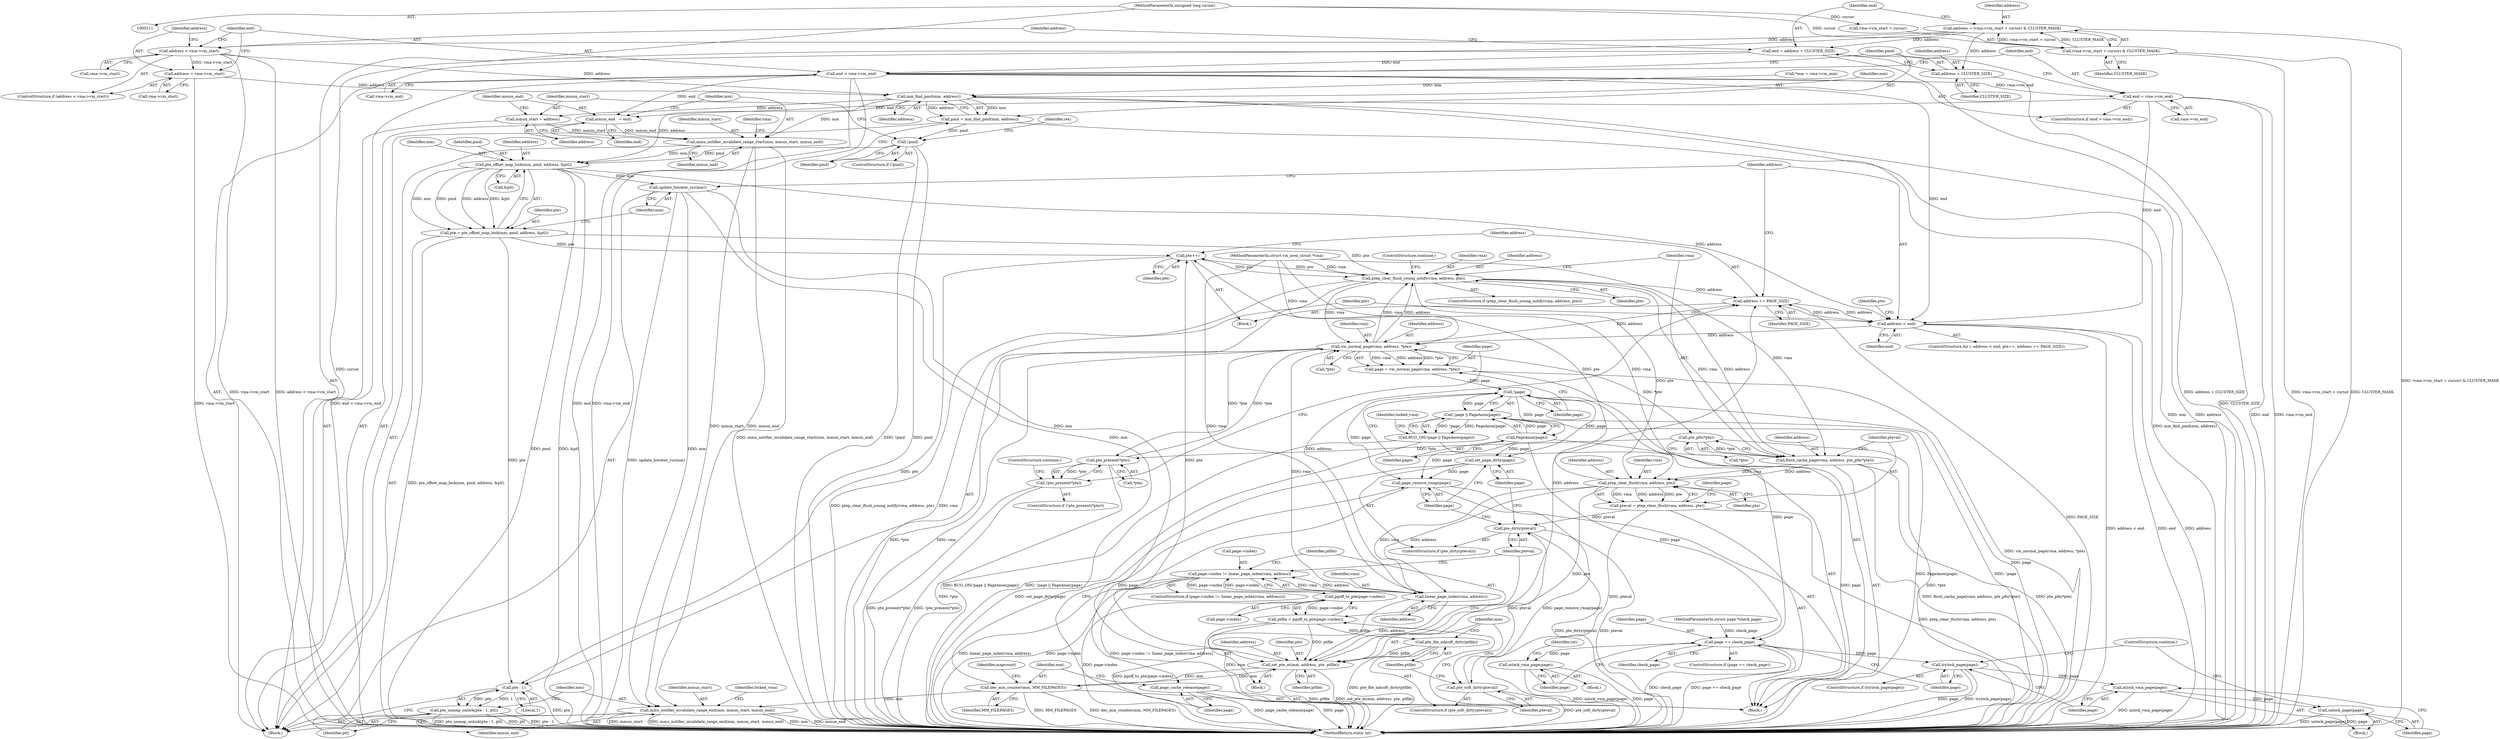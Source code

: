 digraph "0_linux_57e68e9cd65b4b8eb4045a1e0d0746458502554c_1@integer" {
"1000140" [label="(Call,address = (vma->vm_start + cursor) & CLUSTER_MASK)"];
"1000142" [label="(Call,(vma->vm_start + cursor) & CLUSTER_MASK)"];
"1000112" [label="(MethodParameterIn,unsigned long cursor)"];
"1000149" [label="(Call,end = address + CLUSTER_SIZE)"];
"1000166" [label="(Call,end > vma->vm_end)"];
"1000171" [label="(Call,end = vma->vm_end)"];
"1000189" [label="(Call,mmun_end   = end)"];
"1000192" [label="(Call,mmu_notifier_invalidate_range_start(mm, mmun_start, mmun_end))"];
"1000224" [label="(Call,pte_offset_map_lock(mm, pmd, address, &ptl))"];
"1000222" [label="(Call,pte = pte_offset_map_lock(mm, pmd, address, &ptl))"];
"1000237" [label="(Call,pte++)"];
"1000286" [label="(Call,ptep_clear_flush_young_notify(vma, address, pte))"];
"1000239" [label="(Call,address += PAGE_SIZE)"];
"1000233" [label="(Call,address < end)"];
"1000251" [label="(Call,vm_normal_page(vma, address, *pte))"];
"1000245" [label="(Call,pte_present(*pte))"];
"1000244" [label="(Call,!pte_present(*pte))"];
"1000249" [label="(Call,page = vm_normal_page(vma, address, *pte))"];
"1000258" [label="(Call,!page)"];
"1000257" [label="(Call,!page || PageAnon(page))"];
"1000256" [label="(Call,BUG_ON(!page || PageAnon(page)))"];
"1000260" [label="(Call,PageAnon(page))"];
"1000266" [label="(Call,page == check_page)"];
"1000270" [label="(Call,mlock_vma_page(page))"];
"1000277" [label="(Call,trylock_page(page))"];
"1000280" [label="(Call,mlock_vma_page(page))"];
"1000282" [label="(Call,unlock_page(page))"];
"1000332" [label="(Call,set_page_dirty(page))"];
"1000334" [label="(Call,page_remove_rmap(page))"];
"1000336" [label="(Call,page_cache_release(page))"];
"1000294" [label="(Call,pte_pfn(*pte))"];
"1000291" [label="(Call,flush_cache_page(vma, address, pte_pfn(*pte)))"];
"1000299" [label="(Call,ptep_clear_flush(vma, address, pte))"];
"1000297" [label="(Call,pteval = ptep_clear_flush(vma, address, pte))"];
"1000320" [label="(Call,pte_soft_dirty(pteval))"];
"1000330" [label="(Call,pte_dirty(pteval))"];
"1000308" [label="(Call,linear_page_index(vma, address))"];
"1000304" [label="(Call,page->index != linear_page_index(vma, address))"];
"1000315" [label="(Call,pgoff_to_pte(page->index))"];
"1000313" [label="(Call,ptfile = pgoff_to_pte(page->index))"];
"1000322" [label="(Call,pte_file_mksoft_dirty(ptfile))"];
"1000324" [label="(Call,set_pte_at(mm, address, pte, ptfile))"];
"1000338" [label="(Call,dec_mm_counter(mm, MM_FILEPAGES))"];
"1000349" [label="(Call,mmu_notifier_invalidate_range_end(mm, mmun_start, mmun_end))"];
"1000345" [label="(Call,pte - 1)"];
"1000344" [label="(Call,pte_unmap_unlock(pte - 1, ptl))"];
"1000230" [label="(Call,update_hiwater_rss(mm))"];
"1000151" [label="(Call,address + CLUSTER_SIZE)"];
"1000155" [label="(Call,address < vma->vm_start)"];
"1000160" [label="(Call,address = vma->vm_start)"];
"1000178" [label="(Call,mm_find_pmd(mm, address))"];
"1000176" [label="(Call,pmd = mm_find_pmd(mm, address))"];
"1000182" [label="(Call,!pmd)"];
"1000186" [label="(Call,mmun_start = address)"];
"1000345" [label="(Call,pte - 1)"];
"1000195" [label="(Identifier,mmun_end)"];
"1000340" [label="(Identifier,MM_FILEPAGES)"];
"1000225" [label="(Identifier,mm)"];
"1000276" [label="(ControlStructure,if (trylock_page(page)))"];
"1000364" [label="(MethodReturn,static int)"];
"1000172" [label="(Identifier,end)"];
"1000281" [label="(Identifier,page)"];
"1000178" [label="(Call,mm_find_pmd(mm, address))"];
"1000270" [label="(Call,mlock_vma_page(page))"];
"1000234" [label="(Identifier,address)"];
"1000268" [label="(Identifier,check_page)"];
"1000180" [label="(Identifier,address)"];
"1000251" [label="(Call,vm_normal_page(vma, address, *pte))"];
"1000162" [label="(Call,vma->vm_start)"];
"1000248" [label="(ControlStructure,continue;)"];
"1000314" [label="(Identifier,ptfile)"];
"1000242" [label="(Block,)"];
"1000116" [label="(Block,)"];
"1000194" [label="(Identifier,mmun_start)"];
"1000334" [label="(Call,page_remove_rmap(page))"];
"1000271" [label="(Identifier,page)"];
"1000351" [label="(Identifier,mmun_start)"];
"1000176" [label="(Call,pmd = mm_find_pmd(mm, address))"];
"1000263" [label="(Identifier,locked_vma)"];
"1000260" [label="(Call,PageAnon(page))"];
"1000150" [label="(Identifier,end)"];
"1000280" [label="(Call,mlock_vma_page(page))"];
"1000253" [label="(Identifier,address)"];
"1000188" [label="(Identifier,address)"];
"1000181" [label="(ControlStructure,if (!pmd))"];
"1000311" [label="(Block,)"];
"1000321" [label="(Identifier,pteval)"];
"1000256" [label="(Call,BUG_ON(!page || PageAnon(page)))"];
"1000226" [label="(Identifier,pmd)"];
"1000285" [label="(ControlStructure,if (ptep_clear_flush_young_notify(vma, address, pte)))"];
"1000224" [label="(Call,pte_offset_map_lock(mm, pmd, address, &ptl))"];
"1000154" [label="(ControlStructure,if (address < vma->vm_start))"];
"1000182" [label="(Call,!pmd)"];
"1000320" [label="(Call,pte_soft_dirty(pteval))"];
"1000152" [label="(Identifier,address)"];
"1000246" [label="(Call,*pte)"];
"1000243" [label="(ControlStructure,if (!pte_present(*pte)))"];
"1000316" [label="(Call,page->index)"];
"1000165" [label="(ControlStructure,if (end > vma->vm_end))"];
"1000240" [label="(Identifier,address)"];
"1000309" [label="(Identifier,vma)"];
"1000331" [label="(Identifier,pteval)"];
"1000247" [label="(Identifier,pte)"];
"1000222" [label="(Call,pte = pte_offset_map_lock(mm, pmd, address, &ptl))"];
"1000279" [label="(Block,)"];
"1000289" [label="(Identifier,pte)"];
"1000193" [label="(Identifier,mm)"];
"1000151" [label="(Call,address + CLUSTER_SIZE)"];
"1000313" [label="(Call,ptfile = pgoff_to_pte(page->index))"];
"1000148" [label="(Identifier,CLUSTER_MASK)"];
"1000239" [label="(Call,address += PAGE_SIZE)"];
"1000319" [label="(ControlStructure,if (pte_soft_dirty(pteval)))"];
"1000326" [label="(Identifier,address)"];
"1000177" [label="(Identifier,pmd)"];
"1000168" [label="(Call,vma->vm_end)"];
"1000115" [label="(MethodParameterIn,struct page *check_page)"];
"1000161" [label="(Identifier,address)"];
"1000304" [label="(Call,page->index != linear_page_index(vma, address))"];
"1000286" [label="(Call,ptep_clear_flush_young_notify(vma, address, pte))"];
"1000156" [label="(Identifier,address)"];
"1000269" [label="(Block,)"];
"1000227" [label="(Identifier,address)"];
"1000273" [label="(Identifier,ret)"];
"1000149" [label="(Call,end = address + CLUSTER_SIZE)"];
"1000315" [label="(Call,pgoff_to_pte(page->index))"];
"1000267" [label="(Identifier,page)"];
"1000338" [label="(Call,dec_mm_counter(mm, MM_FILEPAGES))"];
"1000155" [label="(Call,address < vma->vm_start)"];
"1000250" [label="(Identifier,page)"];
"1000297" [label="(Call,pteval = ptep_clear_flush(vma, address, pte))"];
"1000350" [label="(Identifier,mm)"];
"1000328" [label="(Identifier,ptfile)"];
"1000191" [label="(Identifier,end)"];
"1000295" [label="(Call,*pte)"];
"1000327" [label="(Identifier,pte)"];
"1000192" [label="(Call,mmu_notifier_invalidate_range_start(mm, mmun_start, mmun_end))"];
"1000332" [label="(Call,set_page_dirty(page))"];
"1000278" [label="(Identifier,page)"];
"1000333" [label="(Identifier,page)"];
"1000153" [label="(Identifier,CLUSTER_SIZE)"];
"1000228" [label="(Call,&ptl)"];
"1000236" [label="(Block,)"];
"1000230" [label="(Call,update_hiwater_rss(mm))"];
"1000277" [label="(Call,trylock_page(page))"];
"1000187" [label="(Identifier,mmun_start)"];
"1000343" [label="(Identifier,mapcount)"];
"1000233" [label="(Call,address < end)"];
"1000294" [label="(Call,pte_pfn(*pte))"];
"1000282" [label="(Call,unlock_page(page))"];
"1000305" [label="(Call,page->index)"];
"1000292" [label="(Identifier,vma)"];
"1000232" [label="(ControlStructure,for (; address < end; pte++, address += PAGE_SIZE))"];
"1000335" [label="(Identifier,page)"];
"1000112" [label="(MethodParameterIn,unsigned long cursor)"];
"1000140" [label="(Call,address = (vma->vm_start + cursor) & CLUSTER_MASK)"];
"1000245" [label="(Call,pte_present(*pte))"];
"1000324" [label="(Call,set_pte_at(mm, address, pte, ptfile))"];
"1000171" [label="(Call,end = vma->vm_end)"];
"1000266" [label="(Call,page == check_page)"];
"1000235" [label="(Identifier,end)"];
"1000325" [label="(Identifier,mm)"];
"1000308" [label="(Call,linear_page_index(vma, address))"];
"1000238" [label="(Identifier,pte)"];
"1000118" [label="(Call,*mm = vma->vm_mm)"];
"1000261" [label="(Identifier,page)"];
"1000249" [label="(Call,page = vm_normal_page(vma, address, *pte))"];
"1000244" [label="(Call,!pte_present(*pte))"];
"1000166" [label="(Call,end > vma->vm_end)"];
"1000348" [label="(Identifier,ptl)"];
"1000143" [label="(Call,vma->vm_start + cursor)"];
"1000339" [label="(Identifier,mm)"];
"1000186" [label="(Call,mmun_start = address)"];
"1000293" [label="(Identifier,address)"];
"1000300" [label="(Identifier,vma)"];
"1000190" [label="(Identifier,mmun_end)"];
"1000258" [label="(Call,!page)"];
"1000283" [label="(Identifier,page)"];
"1000306" [label="(Identifier,page)"];
"1000160" [label="(Call,address = vma->vm_start)"];
"1000241" [label="(Identifier,PAGE_SIZE)"];
"1000301" [label="(Identifier,address)"];
"1000346" [label="(Identifier,pte)"];
"1000223" [label="(Identifier,pte)"];
"1000322" [label="(Call,pte_file_mksoft_dirty(ptfile))"];
"1000349" [label="(Call,mmu_notifier_invalidate_range_end(mm, mmun_start, mmun_end))"];
"1000185" [label="(Identifier,ret)"];
"1000330" [label="(Call,pte_dirty(pteval))"];
"1000354" [label="(Identifier,locked_vma)"];
"1000157" [label="(Call,vma->vm_start)"];
"1000179" [label="(Identifier,mm)"];
"1000329" [label="(ControlStructure,if (pte_dirty(pteval)))"];
"1000183" [label="(Identifier,pmd)"];
"1000290" [label="(ControlStructure,continue;)"];
"1000114" [label="(MethodParameterIn,struct vm_area_struct *vma)"];
"1000352" [label="(Identifier,mmun_end)"];
"1000231" [label="(Identifier,mm)"];
"1000336" [label="(Call,page_cache_release(page))"];
"1000201" [label="(Identifier,vma)"];
"1000291" [label="(Call,flush_cache_page(vma, address, pte_pfn(*pte)))"];
"1000299" [label="(Call,ptep_clear_flush(vma, address, pte))"];
"1000298" [label="(Identifier,pteval)"];
"1000265" [label="(ControlStructure,if (page == check_page))"];
"1000310" [label="(Identifier,address)"];
"1000303" [label="(ControlStructure,if (page->index != linear_page_index(vma, address)))"];
"1000259" [label="(Identifier,page)"];
"1000323" [label="(Identifier,ptfile)"];
"1000284" [label="(ControlStructure,continue;)"];
"1000337" [label="(Identifier,page)"];
"1000237" [label="(Call,pte++)"];
"1000142" [label="(Call,(vma->vm_start + cursor) & CLUSTER_MASK)"];
"1000344" [label="(Call,pte_unmap_unlock(pte - 1, ptl))"];
"1000252" [label="(Identifier,vma)"];
"1000347" [label="(Literal,1)"];
"1000141" [label="(Identifier,address)"];
"1000302" [label="(Identifier,pte)"];
"1000254" [label="(Call,*pte)"];
"1000257" [label="(Call,!page || PageAnon(page))"];
"1000189" [label="(Call,mmun_end   = end)"];
"1000173" [label="(Call,vma->vm_end)"];
"1000287" [label="(Identifier,vma)"];
"1000167" [label="(Identifier,end)"];
"1000288" [label="(Identifier,address)"];
"1000140" -> "1000116"  [label="AST: "];
"1000140" -> "1000142"  [label="CFG: "];
"1000141" -> "1000140"  [label="AST: "];
"1000142" -> "1000140"  [label="AST: "];
"1000150" -> "1000140"  [label="CFG: "];
"1000140" -> "1000364"  [label="DDG: (vma->vm_start + cursor) & CLUSTER_MASK"];
"1000142" -> "1000140"  [label="DDG: vma->vm_start + cursor"];
"1000142" -> "1000140"  [label="DDG: CLUSTER_MASK"];
"1000140" -> "1000149"  [label="DDG: address"];
"1000140" -> "1000151"  [label="DDG: address"];
"1000140" -> "1000155"  [label="DDG: address"];
"1000142" -> "1000148"  [label="CFG: "];
"1000143" -> "1000142"  [label="AST: "];
"1000148" -> "1000142"  [label="AST: "];
"1000142" -> "1000364"  [label="DDG: CLUSTER_MASK"];
"1000142" -> "1000364"  [label="DDG: vma->vm_start + cursor"];
"1000112" -> "1000142"  [label="DDG: cursor"];
"1000112" -> "1000111"  [label="AST: "];
"1000112" -> "1000364"  [label="DDG: cursor"];
"1000112" -> "1000143"  [label="DDG: cursor"];
"1000149" -> "1000116"  [label="AST: "];
"1000149" -> "1000151"  [label="CFG: "];
"1000150" -> "1000149"  [label="AST: "];
"1000151" -> "1000149"  [label="AST: "];
"1000156" -> "1000149"  [label="CFG: "];
"1000149" -> "1000364"  [label="DDG: address + CLUSTER_SIZE"];
"1000149" -> "1000166"  [label="DDG: end"];
"1000166" -> "1000165"  [label="AST: "];
"1000166" -> "1000168"  [label="CFG: "];
"1000167" -> "1000166"  [label="AST: "];
"1000168" -> "1000166"  [label="AST: "];
"1000172" -> "1000166"  [label="CFG: "];
"1000177" -> "1000166"  [label="CFG: "];
"1000166" -> "1000364"  [label="DDG: vma->vm_end"];
"1000166" -> "1000364"  [label="DDG: end > vma->vm_end"];
"1000166" -> "1000364"  [label="DDG: end"];
"1000166" -> "1000171"  [label="DDG: vma->vm_end"];
"1000166" -> "1000189"  [label="DDG: end"];
"1000166" -> "1000233"  [label="DDG: end"];
"1000171" -> "1000165"  [label="AST: "];
"1000171" -> "1000173"  [label="CFG: "];
"1000172" -> "1000171"  [label="AST: "];
"1000173" -> "1000171"  [label="AST: "];
"1000177" -> "1000171"  [label="CFG: "];
"1000171" -> "1000364"  [label="DDG: end"];
"1000171" -> "1000364"  [label="DDG: vma->vm_end"];
"1000171" -> "1000189"  [label="DDG: end"];
"1000171" -> "1000233"  [label="DDG: end"];
"1000189" -> "1000116"  [label="AST: "];
"1000189" -> "1000191"  [label="CFG: "];
"1000190" -> "1000189"  [label="AST: "];
"1000191" -> "1000189"  [label="AST: "];
"1000193" -> "1000189"  [label="CFG: "];
"1000189" -> "1000192"  [label="DDG: mmun_end"];
"1000192" -> "1000116"  [label="AST: "];
"1000192" -> "1000195"  [label="CFG: "];
"1000193" -> "1000192"  [label="AST: "];
"1000194" -> "1000192"  [label="AST: "];
"1000195" -> "1000192"  [label="AST: "];
"1000201" -> "1000192"  [label="CFG: "];
"1000192" -> "1000364"  [label="DDG: mmu_notifier_invalidate_range_start(mm, mmun_start, mmun_end)"];
"1000178" -> "1000192"  [label="DDG: mm"];
"1000186" -> "1000192"  [label="DDG: mmun_start"];
"1000192" -> "1000224"  [label="DDG: mm"];
"1000192" -> "1000349"  [label="DDG: mmun_start"];
"1000192" -> "1000349"  [label="DDG: mmun_end"];
"1000224" -> "1000222"  [label="AST: "];
"1000224" -> "1000228"  [label="CFG: "];
"1000225" -> "1000224"  [label="AST: "];
"1000226" -> "1000224"  [label="AST: "];
"1000227" -> "1000224"  [label="AST: "];
"1000228" -> "1000224"  [label="AST: "];
"1000222" -> "1000224"  [label="CFG: "];
"1000224" -> "1000364"  [label="DDG: pmd"];
"1000224" -> "1000364"  [label="DDG: &ptl"];
"1000224" -> "1000222"  [label="DDG: mm"];
"1000224" -> "1000222"  [label="DDG: pmd"];
"1000224" -> "1000222"  [label="DDG: address"];
"1000224" -> "1000222"  [label="DDG: &ptl"];
"1000182" -> "1000224"  [label="DDG: pmd"];
"1000178" -> "1000224"  [label="DDG: address"];
"1000224" -> "1000230"  [label="DDG: mm"];
"1000224" -> "1000233"  [label="DDG: address"];
"1000222" -> "1000116"  [label="AST: "];
"1000223" -> "1000222"  [label="AST: "];
"1000231" -> "1000222"  [label="CFG: "];
"1000222" -> "1000364"  [label="DDG: pte_offset_map_lock(mm, pmd, address, &ptl)"];
"1000222" -> "1000237"  [label="DDG: pte"];
"1000222" -> "1000286"  [label="DDG: pte"];
"1000222" -> "1000345"  [label="DDG: pte"];
"1000237" -> "1000236"  [label="AST: "];
"1000237" -> "1000238"  [label="CFG: "];
"1000238" -> "1000237"  [label="AST: "];
"1000240" -> "1000237"  [label="CFG: "];
"1000286" -> "1000237"  [label="DDG: pte"];
"1000299" -> "1000237"  [label="DDG: pte"];
"1000324" -> "1000237"  [label="DDG: pte"];
"1000237" -> "1000286"  [label="DDG: pte"];
"1000237" -> "1000345"  [label="DDG: pte"];
"1000286" -> "1000285"  [label="AST: "];
"1000286" -> "1000289"  [label="CFG: "];
"1000287" -> "1000286"  [label="AST: "];
"1000288" -> "1000286"  [label="AST: "];
"1000289" -> "1000286"  [label="AST: "];
"1000290" -> "1000286"  [label="CFG: "];
"1000292" -> "1000286"  [label="CFG: "];
"1000286" -> "1000364"  [label="DDG: ptep_clear_flush_young_notify(vma, address, pte)"];
"1000286" -> "1000364"  [label="DDG: vma"];
"1000286" -> "1000239"  [label="DDG: address"];
"1000286" -> "1000251"  [label="DDG: vma"];
"1000251" -> "1000286"  [label="DDG: vma"];
"1000251" -> "1000286"  [label="DDG: address"];
"1000114" -> "1000286"  [label="DDG: vma"];
"1000286" -> "1000291"  [label="DDG: vma"];
"1000286" -> "1000291"  [label="DDG: address"];
"1000286" -> "1000299"  [label="DDG: pte"];
"1000239" -> "1000236"  [label="AST: "];
"1000239" -> "1000241"  [label="CFG: "];
"1000240" -> "1000239"  [label="AST: "];
"1000241" -> "1000239"  [label="AST: "];
"1000234" -> "1000239"  [label="CFG: "];
"1000239" -> "1000364"  [label="DDG: PAGE_SIZE"];
"1000239" -> "1000233"  [label="DDG: address"];
"1000251" -> "1000239"  [label="DDG: address"];
"1000324" -> "1000239"  [label="DDG: address"];
"1000308" -> "1000239"  [label="DDG: address"];
"1000233" -> "1000239"  [label="DDG: address"];
"1000233" -> "1000232"  [label="AST: "];
"1000233" -> "1000235"  [label="CFG: "];
"1000234" -> "1000233"  [label="AST: "];
"1000235" -> "1000233"  [label="AST: "];
"1000247" -> "1000233"  [label="CFG: "];
"1000346" -> "1000233"  [label="CFG: "];
"1000233" -> "1000364"  [label="DDG: address < end"];
"1000233" -> "1000364"  [label="DDG: end"];
"1000233" -> "1000364"  [label="DDG: address"];
"1000233" -> "1000251"  [label="DDG: address"];
"1000251" -> "1000249"  [label="AST: "];
"1000251" -> "1000254"  [label="CFG: "];
"1000252" -> "1000251"  [label="AST: "];
"1000253" -> "1000251"  [label="AST: "];
"1000254" -> "1000251"  [label="AST: "];
"1000249" -> "1000251"  [label="CFG: "];
"1000251" -> "1000364"  [label="DDG: *pte"];
"1000251" -> "1000364"  [label="DDG: vma"];
"1000251" -> "1000245"  [label="DDG: *pte"];
"1000251" -> "1000249"  [label="DDG: vma"];
"1000251" -> "1000249"  [label="DDG: address"];
"1000251" -> "1000249"  [label="DDG: *pte"];
"1000308" -> "1000251"  [label="DDG: vma"];
"1000114" -> "1000251"  [label="DDG: vma"];
"1000245" -> "1000251"  [label="DDG: *pte"];
"1000251" -> "1000294"  [label="DDG: *pte"];
"1000245" -> "1000244"  [label="AST: "];
"1000245" -> "1000246"  [label="CFG: "];
"1000246" -> "1000245"  [label="AST: "];
"1000244" -> "1000245"  [label="CFG: "];
"1000245" -> "1000364"  [label="DDG: *pte"];
"1000245" -> "1000244"  [label="DDG: *pte"];
"1000294" -> "1000245"  [label="DDG: *pte"];
"1000244" -> "1000243"  [label="AST: "];
"1000248" -> "1000244"  [label="CFG: "];
"1000250" -> "1000244"  [label="CFG: "];
"1000244" -> "1000364"  [label="DDG: !pte_present(*pte)"];
"1000244" -> "1000364"  [label="DDG: pte_present(*pte)"];
"1000249" -> "1000242"  [label="AST: "];
"1000250" -> "1000249"  [label="AST: "];
"1000259" -> "1000249"  [label="CFG: "];
"1000249" -> "1000364"  [label="DDG: vm_normal_page(vma, address, *pte)"];
"1000249" -> "1000258"  [label="DDG: page"];
"1000258" -> "1000257"  [label="AST: "];
"1000258" -> "1000259"  [label="CFG: "];
"1000259" -> "1000258"  [label="AST: "];
"1000261" -> "1000258"  [label="CFG: "];
"1000257" -> "1000258"  [label="CFG: "];
"1000258" -> "1000364"  [label="DDG: page"];
"1000258" -> "1000257"  [label="DDG: page"];
"1000258" -> "1000260"  [label="DDG: page"];
"1000258" -> "1000266"  [label="DDG: page"];
"1000258" -> "1000332"  [label="DDG: page"];
"1000258" -> "1000334"  [label="DDG: page"];
"1000257" -> "1000256"  [label="AST: "];
"1000257" -> "1000260"  [label="CFG: "];
"1000260" -> "1000257"  [label="AST: "];
"1000256" -> "1000257"  [label="CFG: "];
"1000257" -> "1000364"  [label="DDG: PageAnon(page)"];
"1000257" -> "1000364"  [label="DDG: !page"];
"1000257" -> "1000256"  [label="DDG: !page"];
"1000257" -> "1000256"  [label="DDG: PageAnon(page)"];
"1000260" -> "1000257"  [label="DDG: page"];
"1000256" -> "1000242"  [label="AST: "];
"1000263" -> "1000256"  [label="CFG: "];
"1000256" -> "1000364"  [label="DDG: !page || PageAnon(page)"];
"1000256" -> "1000364"  [label="DDG: BUG_ON(!page || PageAnon(page))"];
"1000260" -> "1000261"  [label="CFG: "];
"1000261" -> "1000260"  [label="AST: "];
"1000260" -> "1000364"  [label="DDG: page"];
"1000260" -> "1000266"  [label="DDG: page"];
"1000260" -> "1000332"  [label="DDG: page"];
"1000260" -> "1000334"  [label="DDG: page"];
"1000266" -> "1000265"  [label="AST: "];
"1000266" -> "1000268"  [label="CFG: "];
"1000267" -> "1000266"  [label="AST: "];
"1000268" -> "1000266"  [label="AST: "];
"1000271" -> "1000266"  [label="CFG: "];
"1000278" -> "1000266"  [label="CFG: "];
"1000266" -> "1000364"  [label="DDG: check_page"];
"1000266" -> "1000364"  [label="DDG: page == check_page"];
"1000115" -> "1000266"  [label="DDG: check_page"];
"1000266" -> "1000270"  [label="DDG: page"];
"1000266" -> "1000277"  [label="DDG: page"];
"1000270" -> "1000269"  [label="AST: "];
"1000270" -> "1000271"  [label="CFG: "];
"1000271" -> "1000270"  [label="AST: "];
"1000273" -> "1000270"  [label="CFG: "];
"1000270" -> "1000364"  [label="DDG: mlock_vma_page(page)"];
"1000270" -> "1000364"  [label="DDG: page"];
"1000277" -> "1000276"  [label="AST: "];
"1000277" -> "1000278"  [label="CFG: "];
"1000278" -> "1000277"  [label="AST: "];
"1000281" -> "1000277"  [label="CFG: "];
"1000284" -> "1000277"  [label="CFG: "];
"1000277" -> "1000364"  [label="DDG: page"];
"1000277" -> "1000364"  [label="DDG: trylock_page(page)"];
"1000277" -> "1000280"  [label="DDG: page"];
"1000280" -> "1000279"  [label="AST: "];
"1000280" -> "1000281"  [label="CFG: "];
"1000281" -> "1000280"  [label="AST: "];
"1000283" -> "1000280"  [label="CFG: "];
"1000280" -> "1000364"  [label="DDG: mlock_vma_page(page)"];
"1000280" -> "1000282"  [label="DDG: page"];
"1000282" -> "1000279"  [label="AST: "];
"1000282" -> "1000283"  [label="CFG: "];
"1000283" -> "1000282"  [label="AST: "];
"1000284" -> "1000282"  [label="CFG: "];
"1000282" -> "1000364"  [label="DDG: unlock_page(page)"];
"1000282" -> "1000364"  [label="DDG: page"];
"1000332" -> "1000329"  [label="AST: "];
"1000332" -> "1000333"  [label="CFG: "];
"1000333" -> "1000332"  [label="AST: "];
"1000335" -> "1000332"  [label="CFG: "];
"1000332" -> "1000364"  [label="DDG: set_page_dirty(page)"];
"1000332" -> "1000334"  [label="DDG: page"];
"1000334" -> "1000242"  [label="AST: "];
"1000334" -> "1000335"  [label="CFG: "];
"1000335" -> "1000334"  [label="AST: "];
"1000337" -> "1000334"  [label="CFG: "];
"1000334" -> "1000364"  [label="DDG: page_remove_rmap(page)"];
"1000334" -> "1000336"  [label="DDG: page"];
"1000336" -> "1000242"  [label="AST: "];
"1000336" -> "1000337"  [label="CFG: "];
"1000337" -> "1000336"  [label="AST: "];
"1000339" -> "1000336"  [label="CFG: "];
"1000336" -> "1000364"  [label="DDG: page_cache_release(page)"];
"1000336" -> "1000364"  [label="DDG: page"];
"1000294" -> "1000291"  [label="AST: "];
"1000294" -> "1000295"  [label="CFG: "];
"1000295" -> "1000294"  [label="AST: "];
"1000291" -> "1000294"  [label="CFG: "];
"1000294" -> "1000364"  [label="DDG: *pte"];
"1000294" -> "1000291"  [label="DDG: *pte"];
"1000291" -> "1000242"  [label="AST: "];
"1000292" -> "1000291"  [label="AST: "];
"1000293" -> "1000291"  [label="AST: "];
"1000298" -> "1000291"  [label="CFG: "];
"1000291" -> "1000364"  [label="DDG: flush_cache_page(vma, address, pte_pfn(*pte))"];
"1000291" -> "1000364"  [label="DDG: pte_pfn(*pte)"];
"1000114" -> "1000291"  [label="DDG: vma"];
"1000291" -> "1000299"  [label="DDG: vma"];
"1000291" -> "1000299"  [label="DDG: address"];
"1000299" -> "1000297"  [label="AST: "];
"1000299" -> "1000302"  [label="CFG: "];
"1000300" -> "1000299"  [label="AST: "];
"1000301" -> "1000299"  [label="AST: "];
"1000302" -> "1000299"  [label="AST: "];
"1000297" -> "1000299"  [label="CFG: "];
"1000299" -> "1000297"  [label="DDG: vma"];
"1000299" -> "1000297"  [label="DDG: address"];
"1000299" -> "1000297"  [label="DDG: pte"];
"1000114" -> "1000299"  [label="DDG: vma"];
"1000299" -> "1000308"  [label="DDG: vma"];
"1000299" -> "1000308"  [label="DDG: address"];
"1000299" -> "1000324"  [label="DDG: pte"];
"1000297" -> "1000242"  [label="AST: "];
"1000298" -> "1000297"  [label="AST: "];
"1000306" -> "1000297"  [label="CFG: "];
"1000297" -> "1000364"  [label="DDG: ptep_clear_flush(vma, address, pte)"];
"1000297" -> "1000320"  [label="DDG: pteval"];
"1000297" -> "1000330"  [label="DDG: pteval"];
"1000320" -> "1000319"  [label="AST: "];
"1000320" -> "1000321"  [label="CFG: "];
"1000321" -> "1000320"  [label="AST: "];
"1000323" -> "1000320"  [label="CFG: "];
"1000325" -> "1000320"  [label="CFG: "];
"1000320" -> "1000364"  [label="DDG: pte_soft_dirty(pteval)"];
"1000320" -> "1000330"  [label="DDG: pteval"];
"1000330" -> "1000329"  [label="AST: "];
"1000330" -> "1000331"  [label="CFG: "];
"1000331" -> "1000330"  [label="AST: "];
"1000333" -> "1000330"  [label="CFG: "];
"1000335" -> "1000330"  [label="CFG: "];
"1000330" -> "1000364"  [label="DDG: pteval"];
"1000330" -> "1000364"  [label="DDG: pte_dirty(pteval)"];
"1000308" -> "1000304"  [label="AST: "];
"1000308" -> "1000310"  [label="CFG: "];
"1000309" -> "1000308"  [label="AST: "];
"1000310" -> "1000308"  [label="AST: "];
"1000304" -> "1000308"  [label="CFG: "];
"1000308" -> "1000364"  [label="DDG: vma"];
"1000308" -> "1000304"  [label="DDG: vma"];
"1000308" -> "1000304"  [label="DDG: address"];
"1000114" -> "1000308"  [label="DDG: vma"];
"1000308" -> "1000324"  [label="DDG: address"];
"1000304" -> "1000303"  [label="AST: "];
"1000305" -> "1000304"  [label="AST: "];
"1000314" -> "1000304"  [label="CFG: "];
"1000331" -> "1000304"  [label="CFG: "];
"1000304" -> "1000364"  [label="DDG: page->index"];
"1000304" -> "1000364"  [label="DDG: page->index != linear_page_index(vma, address)"];
"1000304" -> "1000364"  [label="DDG: linear_page_index(vma, address)"];
"1000315" -> "1000304"  [label="DDG: page->index"];
"1000304" -> "1000315"  [label="DDG: page->index"];
"1000315" -> "1000313"  [label="AST: "];
"1000315" -> "1000316"  [label="CFG: "];
"1000316" -> "1000315"  [label="AST: "];
"1000313" -> "1000315"  [label="CFG: "];
"1000315" -> "1000364"  [label="DDG: page->index"];
"1000315" -> "1000313"  [label="DDG: page->index"];
"1000313" -> "1000311"  [label="AST: "];
"1000314" -> "1000313"  [label="AST: "];
"1000321" -> "1000313"  [label="CFG: "];
"1000313" -> "1000364"  [label="DDG: pgoff_to_pte(page->index)"];
"1000313" -> "1000322"  [label="DDG: ptfile"];
"1000313" -> "1000324"  [label="DDG: ptfile"];
"1000322" -> "1000319"  [label="AST: "];
"1000322" -> "1000323"  [label="CFG: "];
"1000323" -> "1000322"  [label="AST: "];
"1000325" -> "1000322"  [label="CFG: "];
"1000322" -> "1000364"  [label="DDG: pte_file_mksoft_dirty(ptfile)"];
"1000322" -> "1000324"  [label="DDG: ptfile"];
"1000324" -> "1000311"  [label="AST: "];
"1000324" -> "1000328"  [label="CFG: "];
"1000325" -> "1000324"  [label="AST: "];
"1000326" -> "1000324"  [label="AST: "];
"1000327" -> "1000324"  [label="AST: "];
"1000328" -> "1000324"  [label="AST: "];
"1000331" -> "1000324"  [label="CFG: "];
"1000324" -> "1000364"  [label="DDG: ptfile"];
"1000324" -> "1000364"  [label="DDG: set_pte_at(mm, address, pte, ptfile)"];
"1000338" -> "1000324"  [label="DDG: mm"];
"1000230" -> "1000324"  [label="DDG: mm"];
"1000324" -> "1000338"  [label="DDG: mm"];
"1000338" -> "1000242"  [label="AST: "];
"1000338" -> "1000340"  [label="CFG: "];
"1000339" -> "1000338"  [label="AST: "];
"1000340" -> "1000338"  [label="AST: "];
"1000343" -> "1000338"  [label="CFG: "];
"1000338" -> "1000364"  [label="DDG: dec_mm_counter(mm, MM_FILEPAGES)"];
"1000338" -> "1000364"  [label="DDG: MM_FILEPAGES"];
"1000230" -> "1000338"  [label="DDG: mm"];
"1000338" -> "1000349"  [label="DDG: mm"];
"1000349" -> "1000116"  [label="AST: "];
"1000349" -> "1000352"  [label="CFG: "];
"1000350" -> "1000349"  [label="AST: "];
"1000351" -> "1000349"  [label="AST: "];
"1000352" -> "1000349"  [label="AST: "];
"1000354" -> "1000349"  [label="CFG: "];
"1000349" -> "1000364"  [label="DDG: mmun_start"];
"1000349" -> "1000364"  [label="DDG: mmu_notifier_invalidate_range_end(mm, mmun_start, mmun_end)"];
"1000349" -> "1000364"  [label="DDG: mm"];
"1000349" -> "1000364"  [label="DDG: mmun_end"];
"1000230" -> "1000349"  [label="DDG: mm"];
"1000345" -> "1000344"  [label="AST: "];
"1000345" -> "1000347"  [label="CFG: "];
"1000346" -> "1000345"  [label="AST: "];
"1000347" -> "1000345"  [label="AST: "];
"1000348" -> "1000345"  [label="CFG: "];
"1000345" -> "1000364"  [label="DDG: pte"];
"1000345" -> "1000344"  [label="DDG: pte"];
"1000345" -> "1000344"  [label="DDG: 1"];
"1000344" -> "1000116"  [label="AST: "];
"1000344" -> "1000348"  [label="CFG: "];
"1000348" -> "1000344"  [label="AST: "];
"1000350" -> "1000344"  [label="CFG: "];
"1000344" -> "1000364"  [label="DDG: pte_unmap_unlock(pte - 1, ptl)"];
"1000344" -> "1000364"  [label="DDG: ptl"];
"1000344" -> "1000364"  [label="DDG: pte - 1"];
"1000230" -> "1000116"  [label="AST: "];
"1000230" -> "1000231"  [label="CFG: "];
"1000231" -> "1000230"  [label="AST: "];
"1000234" -> "1000230"  [label="CFG: "];
"1000230" -> "1000364"  [label="DDG: update_hiwater_rss(mm)"];
"1000151" -> "1000153"  [label="CFG: "];
"1000152" -> "1000151"  [label="AST: "];
"1000153" -> "1000151"  [label="AST: "];
"1000151" -> "1000364"  [label="DDG: CLUSTER_SIZE"];
"1000155" -> "1000154"  [label="AST: "];
"1000155" -> "1000157"  [label="CFG: "];
"1000156" -> "1000155"  [label="AST: "];
"1000157" -> "1000155"  [label="AST: "];
"1000161" -> "1000155"  [label="CFG: "];
"1000167" -> "1000155"  [label="CFG: "];
"1000155" -> "1000364"  [label="DDG: vma->vm_start"];
"1000155" -> "1000364"  [label="DDG: address < vma->vm_start"];
"1000155" -> "1000160"  [label="DDG: vma->vm_start"];
"1000155" -> "1000178"  [label="DDG: address"];
"1000160" -> "1000154"  [label="AST: "];
"1000160" -> "1000162"  [label="CFG: "];
"1000161" -> "1000160"  [label="AST: "];
"1000162" -> "1000160"  [label="AST: "];
"1000167" -> "1000160"  [label="CFG: "];
"1000160" -> "1000364"  [label="DDG: vma->vm_start"];
"1000160" -> "1000178"  [label="DDG: address"];
"1000178" -> "1000176"  [label="AST: "];
"1000178" -> "1000180"  [label="CFG: "];
"1000179" -> "1000178"  [label="AST: "];
"1000180" -> "1000178"  [label="AST: "];
"1000176" -> "1000178"  [label="CFG: "];
"1000178" -> "1000364"  [label="DDG: mm"];
"1000178" -> "1000364"  [label="DDG: address"];
"1000178" -> "1000176"  [label="DDG: mm"];
"1000178" -> "1000176"  [label="DDG: address"];
"1000118" -> "1000178"  [label="DDG: mm"];
"1000178" -> "1000186"  [label="DDG: address"];
"1000176" -> "1000116"  [label="AST: "];
"1000177" -> "1000176"  [label="AST: "];
"1000183" -> "1000176"  [label="CFG: "];
"1000176" -> "1000364"  [label="DDG: mm_find_pmd(mm, address)"];
"1000176" -> "1000182"  [label="DDG: pmd"];
"1000182" -> "1000181"  [label="AST: "];
"1000182" -> "1000183"  [label="CFG: "];
"1000183" -> "1000182"  [label="AST: "];
"1000185" -> "1000182"  [label="CFG: "];
"1000187" -> "1000182"  [label="CFG: "];
"1000182" -> "1000364"  [label="DDG: !pmd"];
"1000182" -> "1000364"  [label="DDG: pmd"];
"1000186" -> "1000116"  [label="AST: "];
"1000186" -> "1000188"  [label="CFG: "];
"1000187" -> "1000186"  [label="AST: "];
"1000188" -> "1000186"  [label="AST: "];
"1000190" -> "1000186"  [label="CFG: "];
}
